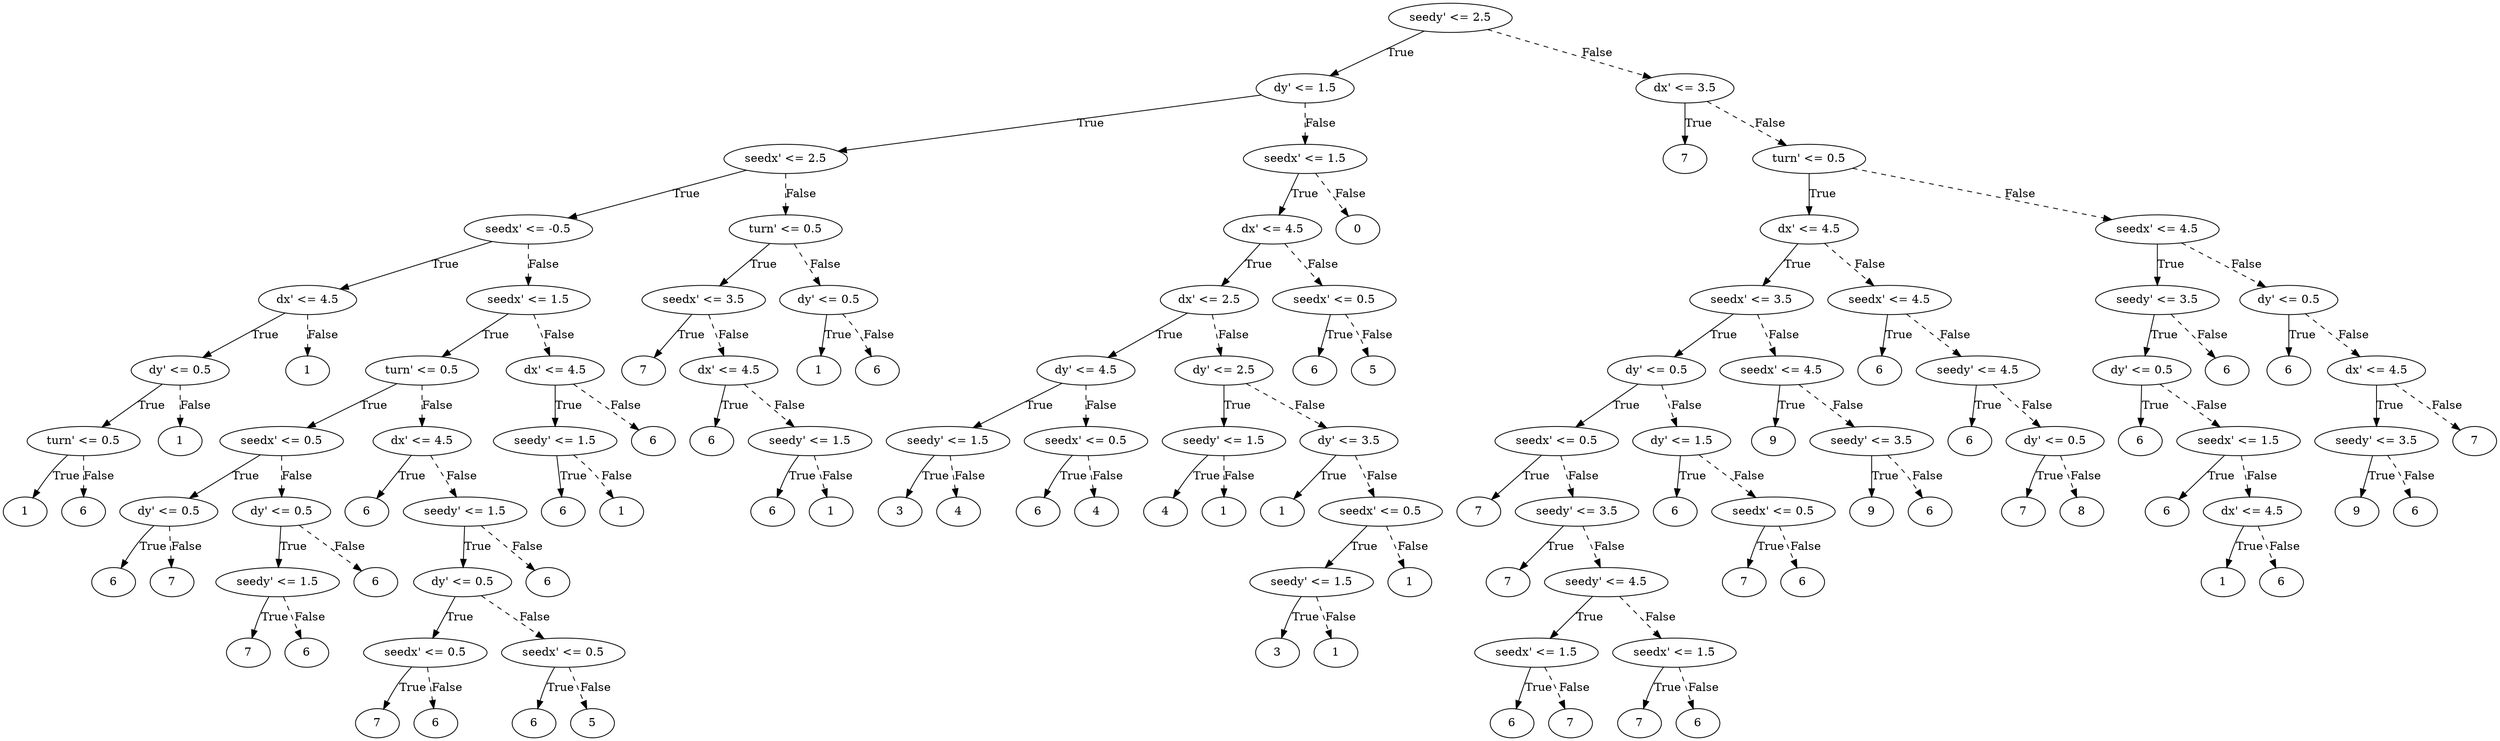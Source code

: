 digraph {
0 [label="seedy' <= 2.5"];
1 [label="dy' <= 1.5"];
2 [label="seedx' <= 2.5"];
3 [label="seedx' <= -0.5"];
4 [label="dx' <= 4.5"];
5 [label="dy' <= 0.5"];
6 [label="turn' <= 0.5"];
7 [label="1"];
6 -> 7 [label="True"];
8 [label="6"];
6 -> 8 [style="dashed", label="False"];
5 -> 6 [label="True"];
9 [label="1"];
5 -> 9 [style="dashed", label="False"];
4 -> 5 [label="True"];
10 [label="1"];
4 -> 10 [style="dashed", label="False"];
3 -> 4 [label="True"];
11 [label="seedx' <= 1.5"];
12 [label="turn' <= 0.5"];
13 [label="seedx' <= 0.5"];
14 [label="dy' <= 0.5"];
15 [label="6"];
14 -> 15 [label="True"];
16 [label="7"];
14 -> 16 [style="dashed", label="False"];
13 -> 14 [label="True"];
17 [label="dy' <= 0.5"];
18 [label="seedy' <= 1.5"];
19 [label="7"];
18 -> 19 [label="True"];
20 [label="6"];
18 -> 20 [style="dashed", label="False"];
17 -> 18 [label="True"];
21 [label="6"];
17 -> 21 [style="dashed", label="False"];
13 -> 17 [style="dashed", label="False"];
12 -> 13 [label="True"];
22 [label="dx' <= 4.5"];
23 [label="6"];
22 -> 23 [label="True"];
24 [label="seedy' <= 1.5"];
25 [label="dy' <= 0.5"];
26 [label="seedx' <= 0.5"];
27 [label="7"];
26 -> 27 [label="True"];
28 [label="6"];
26 -> 28 [style="dashed", label="False"];
25 -> 26 [label="True"];
29 [label="seedx' <= 0.5"];
30 [label="6"];
29 -> 30 [label="True"];
31 [label="5"];
29 -> 31 [style="dashed", label="False"];
25 -> 29 [style="dashed", label="False"];
24 -> 25 [label="True"];
32 [label="6"];
24 -> 32 [style="dashed", label="False"];
22 -> 24 [style="dashed", label="False"];
12 -> 22 [style="dashed", label="False"];
11 -> 12 [label="True"];
33 [label="dx' <= 4.5"];
34 [label="seedy' <= 1.5"];
35 [label="6"];
34 -> 35 [label="True"];
36 [label="1"];
34 -> 36 [style="dashed", label="False"];
33 -> 34 [label="True"];
37 [label="6"];
33 -> 37 [style="dashed", label="False"];
11 -> 33 [style="dashed", label="False"];
3 -> 11 [style="dashed", label="False"];
2 -> 3 [label="True"];
38 [label="turn' <= 0.5"];
39 [label="seedx' <= 3.5"];
40 [label="7"];
39 -> 40 [label="True"];
41 [label="dx' <= 4.5"];
42 [label="6"];
41 -> 42 [label="True"];
43 [label="seedy' <= 1.5"];
44 [label="6"];
43 -> 44 [label="True"];
45 [label="1"];
43 -> 45 [style="dashed", label="False"];
41 -> 43 [style="dashed", label="False"];
39 -> 41 [style="dashed", label="False"];
38 -> 39 [label="True"];
46 [label="dy' <= 0.5"];
47 [label="1"];
46 -> 47 [label="True"];
48 [label="6"];
46 -> 48 [style="dashed", label="False"];
38 -> 46 [style="dashed", label="False"];
2 -> 38 [style="dashed", label="False"];
1 -> 2 [label="True"];
49 [label="seedx' <= 1.5"];
50 [label="dx' <= 4.5"];
51 [label="dx' <= 2.5"];
52 [label="dy' <= 4.5"];
53 [label="seedy' <= 1.5"];
54 [label="3"];
53 -> 54 [label="True"];
55 [label="4"];
53 -> 55 [style="dashed", label="False"];
52 -> 53 [label="True"];
56 [label="seedx' <= 0.5"];
57 [label="6"];
56 -> 57 [label="True"];
58 [label="4"];
56 -> 58 [style="dashed", label="False"];
52 -> 56 [style="dashed", label="False"];
51 -> 52 [label="True"];
59 [label="dy' <= 2.5"];
60 [label="seedy' <= 1.5"];
61 [label="4"];
60 -> 61 [label="True"];
62 [label="1"];
60 -> 62 [style="dashed", label="False"];
59 -> 60 [label="True"];
63 [label="dy' <= 3.5"];
64 [label="1"];
63 -> 64 [label="True"];
65 [label="seedx' <= 0.5"];
66 [label="seedy' <= 1.5"];
67 [label="3"];
66 -> 67 [label="True"];
68 [label="1"];
66 -> 68 [style="dashed", label="False"];
65 -> 66 [label="True"];
69 [label="1"];
65 -> 69 [style="dashed", label="False"];
63 -> 65 [style="dashed", label="False"];
59 -> 63 [style="dashed", label="False"];
51 -> 59 [style="dashed", label="False"];
50 -> 51 [label="True"];
70 [label="seedx' <= 0.5"];
71 [label="6"];
70 -> 71 [label="True"];
72 [label="5"];
70 -> 72 [style="dashed", label="False"];
50 -> 70 [style="dashed", label="False"];
49 -> 50 [label="True"];
73 [label="0"];
49 -> 73 [style="dashed", label="False"];
1 -> 49 [style="dashed", label="False"];
0 -> 1 [label="True"];
74 [label="dx' <= 3.5"];
75 [label="7"];
74 -> 75 [label="True"];
76 [label="turn' <= 0.5"];
77 [label="dx' <= 4.5"];
78 [label="seedx' <= 3.5"];
79 [label="dy' <= 0.5"];
80 [label="seedx' <= 0.5"];
81 [label="7"];
80 -> 81 [label="True"];
82 [label="seedy' <= 3.5"];
83 [label="7"];
82 -> 83 [label="True"];
84 [label="seedy' <= 4.5"];
85 [label="seedx' <= 1.5"];
86 [label="6"];
85 -> 86 [label="True"];
87 [label="7"];
85 -> 87 [style="dashed", label="False"];
84 -> 85 [label="True"];
88 [label="seedx' <= 1.5"];
89 [label="7"];
88 -> 89 [label="True"];
90 [label="6"];
88 -> 90 [style="dashed", label="False"];
84 -> 88 [style="dashed", label="False"];
82 -> 84 [style="dashed", label="False"];
80 -> 82 [style="dashed", label="False"];
79 -> 80 [label="True"];
91 [label="dy' <= 1.5"];
92 [label="6"];
91 -> 92 [label="True"];
93 [label="seedx' <= 0.5"];
94 [label="7"];
93 -> 94 [label="True"];
95 [label="6"];
93 -> 95 [style="dashed", label="False"];
91 -> 93 [style="dashed", label="False"];
79 -> 91 [style="dashed", label="False"];
78 -> 79 [label="True"];
96 [label="seedx' <= 4.5"];
97 [label="9"];
96 -> 97 [label="True"];
98 [label="seedy' <= 3.5"];
99 [label="9"];
98 -> 99 [label="True"];
100 [label="6"];
98 -> 100 [style="dashed", label="False"];
96 -> 98 [style="dashed", label="False"];
78 -> 96 [style="dashed", label="False"];
77 -> 78 [label="True"];
101 [label="seedx' <= 4.5"];
102 [label="6"];
101 -> 102 [label="True"];
103 [label="seedy' <= 4.5"];
104 [label="6"];
103 -> 104 [label="True"];
105 [label="dy' <= 0.5"];
106 [label="7"];
105 -> 106 [label="True"];
107 [label="8"];
105 -> 107 [style="dashed", label="False"];
103 -> 105 [style="dashed", label="False"];
101 -> 103 [style="dashed", label="False"];
77 -> 101 [style="dashed", label="False"];
76 -> 77 [label="True"];
108 [label="seedx' <= 4.5"];
109 [label="seedy' <= 3.5"];
110 [label="dy' <= 0.5"];
111 [label="6"];
110 -> 111 [label="True"];
112 [label="seedx' <= 1.5"];
113 [label="6"];
112 -> 113 [label="True"];
114 [label="dx' <= 4.5"];
115 [label="1"];
114 -> 115 [label="True"];
116 [label="6"];
114 -> 116 [style="dashed", label="False"];
112 -> 114 [style="dashed", label="False"];
110 -> 112 [style="dashed", label="False"];
109 -> 110 [label="True"];
117 [label="6"];
109 -> 117 [style="dashed", label="False"];
108 -> 109 [label="True"];
118 [label="dy' <= 0.5"];
119 [label="6"];
118 -> 119 [label="True"];
120 [label="dx' <= 4.5"];
121 [label="seedy' <= 3.5"];
122 [label="9"];
121 -> 122 [label="True"];
123 [label="6"];
121 -> 123 [style="dashed", label="False"];
120 -> 121 [label="True"];
124 [label="7"];
120 -> 124 [style="dashed", label="False"];
118 -> 120 [style="dashed", label="False"];
108 -> 118 [style="dashed", label="False"];
76 -> 108 [style="dashed", label="False"];
74 -> 76 [style="dashed", label="False"];
0 -> 74 [style="dashed", label="False"];

}